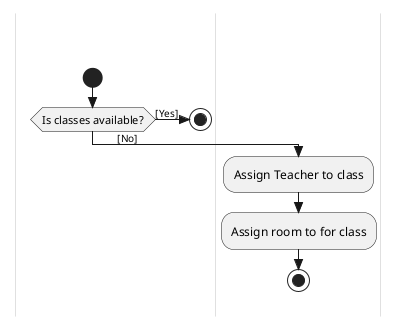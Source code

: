 @startuml streaming

skinparam guillemet false
skinparam classAttributeIconSize 0
skinparam linetype ortho
skinparam style strictuml
skinparam classArrowFontSize 10
skinparam classFontStyle bold
skinparam SwimlaneBorderThickness 0

skinparam activity {
  hide empty description
}

|\t|
start
if (Is classes available?) then ([Yes])
stop
else (\t[No])
|\n|
:Assign Teacher to class;
:Assign room to for class;
stop

@enduml